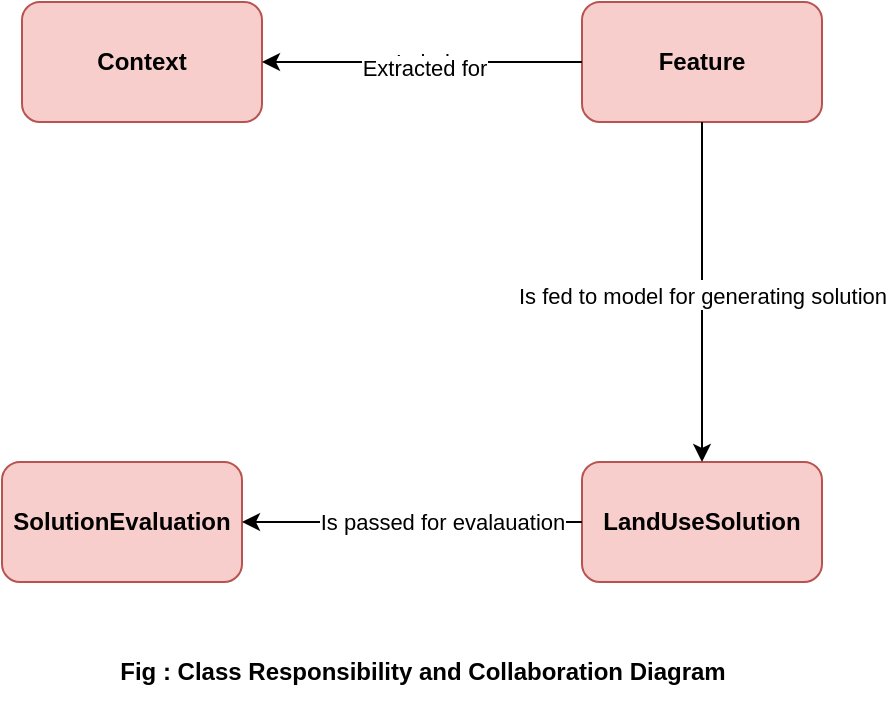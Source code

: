 <mxfile version="21.7.4" type="github">
  <diagram name="CRC" id="gw80jJKoQZnAFfHIw4Qc">
    <mxGraphModel dx="794" dy="414" grid="1" gridSize="10" guides="1" tooltips="1" connect="1" arrows="1" fold="1" page="1" pageScale="1" pageWidth="850" pageHeight="1100" math="0" shadow="0">
      <root>
        <mxCell id="0" />
        <mxCell id="1" parent="0" />
        <mxCell id="mbI-DbpO7rVDoSqsi3Mj-1" value="&lt;b&gt;SolutionEvaluation&lt;/b&gt;" style="rounded=1;whiteSpace=wrap;html=1;fillColor=#f8cecc;strokeColor=#b85450;" vertex="1" parent="1">
          <mxGeometry x="170" y="320" width="120" height="60" as="geometry" />
        </mxCell>
        <mxCell id="mbI-DbpO7rVDoSqsi3Mj-2" value="&lt;b&gt;Feature&lt;/b&gt;" style="rounded=1;whiteSpace=wrap;html=1;fillColor=#f8cecc;strokeColor=#b85450;" vertex="1" parent="1">
          <mxGeometry x="460" y="90" width="120" height="60" as="geometry" />
        </mxCell>
        <mxCell id="mbI-DbpO7rVDoSqsi3Mj-3" value="&lt;b&gt;Context&lt;/b&gt;" style="rounded=1;whiteSpace=wrap;html=1;fillColor=#f8cecc;strokeColor=#b85450;" vertex="1" parent="1">
          <mxGeometry x="180" y="90" width="120" height="60" as="geometry" />
        </mxCell>
        <mxCell id="mbI-DbpO7rVDoSqsi3Mj-4" value="&lt;b&gt;LandUseSolution&lt;/b&gt;" style="rounded=1;whiteSpace=wrap;html=1;fillColor=#f8cecc;strokeColor=#b85450;" vertex="1" parent="1">
          <mxGeometry x="460" y="320" width="120" height="60" as="geometry" />
        </mxCell>
        <mxCell id="mbI-DbpO7rVDoSqsi3Mj-5" value="" style="endArrow=classic;html=1;rounded=0;entryX=1;entryY=0.5;entryDx=0;entryDy=0;exitX=0;exitY=0.5;exitDx=0;exitDy=0;" edge="1" parent="1" source="mbI-DbpO7rVDoSqsi3Mj-2" target="mbI-DbpO7rVDoSqsi3Mj-3">
          <mxGeometry relative="1" as="geometry">
            <mxPoint x="463" y="119" as="sourcePoint" />
            <mxPoint x="300" y="110" as="targetPoint" />
          </mxGeometry>
        </mxCell>
        <mxCell id="mbI-DbpO7rVDoSqsi3Mj-6" value="Label" style="edgeLabel;resizable=0;html=1;align=center;verticalAlign=middle;" connectable="0" vertex="1" parent="mbI-DbpO7rVDoSqsi3Mj-5">
          <mxGeometry relative="1" as="geometry" />
        </mxCell>
        <mxCell id="mbI-DbpO7rVDoSqsi3Mj-10" value="Text" style="edgeLabel;html=1;align=center;verticalAlign=middle;resizable=0;points=[];" vertex="1" connectable="0" parent="mbI-DbpO7rVDoSqsi3Mj-5">
          <mxGeometry x="-0.021" y="3" relative="1" as="geometry">
            <mxPoint as="offset" />
          </mxGeometry>
        </mxCell>
        <mxCell id="mbI-DbpO7rVDoSqsi3Mj-11" value="Extracted for" style="edgeLabel;html=1;align=center;verticalAlign=middle;resizable=0;points=[];" vertex="1" connectable="0" parent="mbI-DbpO7rVDoSqsi3Mj-5">
          <mxGeometry x="-0.009" y="3" relative="1" as="geometry">
            <mxPoint as="offset" />
          </mxGeometry>
        </mxCell>
        <mxCell id="mbI-DbpO7rVDoSqsi3Mj-12" value="" style="endArrow=classic;html=1;rounded=0;entryX=0.5;entryY=0;entryDx=0;entryDy=0;exitX=0.5;exitY=1;exitDx=0;exitDy=0;" edge="1" parent="1" source="mbI-DbpO7rVDoSqsi3Mj-2" target="mbI-DbpO7rVDoSqsi3Mj-4">
          <mxGeometry relative="1" as="geometry">
            <mxPoint x="360" y="220" as="sourcePoint" />
            <mxPoint x="460" y="220" as="targetPoint" />
          </mxGeometry>
        </mxCell>
        <mxCell id="mbI-DbpO7rVDoSqsi3Mj-13" value="Label" style="edgeLabel;resizable=0;html=1;align=center;verticalAlign=middle;" connectable="0" vertex="1" parent="mbI-DbpO7rVDoSqsi3Mj-12">
          <mxGeometry relative="1" as="geometry" />
        </mxCell>
        <mxCell id="mbI-DbpO7rVDoSqsi3Mj-14" value="Is fed to model for generating solution" style="edgeLabel;html=1;align=center;verticalAlign=middle;resizable=0;points=[];" vertex="1" connectable="0" parent="mbI-DbpO7rVDoSqsi3Mj-12">
          <mxGeometry x="0.02" relative="1" as="geometry">
            <mxPoint as="offset" />
          </mxGeometry>
        </mxCell>
        <mxCell id="mbI-DbpO7rVDoSqsi3Mj-15" value="" style="endArrow=classic;html=1;rounded=0;entryX=1;entryY=0.5;entryDx=0;entryDy=0;exitX=0;exitY=0.5;exitDx=0;exitDy=0;" edge="1" parent="1" source="mbI-DbpO7rVDoSqsi3Mj-4" target="mbI-DbpO7rVDoSqsi3Mj-1">
          <mxGeometry relative="1" as="geometry">
            <mxPoint x="380" y="210" as="sourcePoint" />
            <mxPoint x="310" y="340" as="targetPoint" />
          </mxGeometry>
        </mxCell>
        <mxCell id="mbI-DbpO7rVDoSqsi3Mj-16" value="Label" style="edgeLabel;resizable=0;html=1;align=center;verticalAlign=middle;" connectable="0" vertex="1" parent="mbI-DbpO7rVDoSqsi3Mj-15">
          <mxGeometry relative="1" as="geometry" />
        </mxCell>
        <mxCell id="mbI-DbpO7rVDoSqsi3Mj-17" value="Is passed for evalauation" style="edgeLabel;html=1;align=center;verticalAlign=middle;resizable=0;points=[];" vertex="1" connectable="0" parent="mbI-DbpO7rVDoSqsi3Mj-15">
          <mxGeometry x="0.04" y="-3" relative="1" as="geometry">
            <mxPoint x="18" y="3" as="offset" />
          </mxGeometry>
        </mxCell>
        <mxCell id="mbI-DbpO7rVDoSqsi3Mj-18" value="&lt;b&gt;Fig : Class Responsibility and Collaboration Diagram&lt;/b&gt;" style="text;html=1;align=center;verticalAlign=middle;resizable=0;points=[];autosize=1;strokeColor=none;fillColor=none;" vertex="1" parent="1">
          <mxGeometry x="215" y="410" width="330" height="30" as="geometry" />
        </mxCell>
      </root>
    </mxGraphModel>
  </diagram>
</mxfile>
